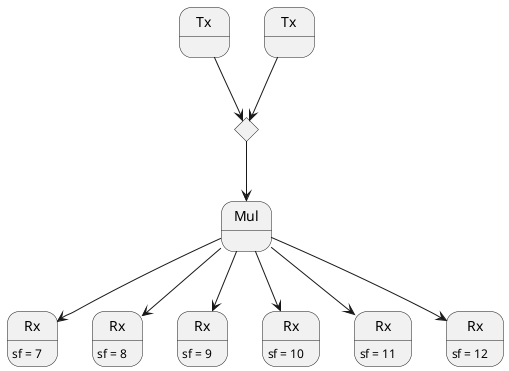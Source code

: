 @startuml
state "Tx" as Tx1
state "Tx" as Tx2
state "Mul" as Mul
state "Rx" as Rx1
state "Rx" as Rx2
state "Rx" as Rx3
state "Rx" as Rx4
state "Rx" as Rx5
state "Rx" as Rx6

Rx1 : sf = 7
Rx2 : sf = 8
Rx3 : sf = 9
Rx4 : sf = 10
Rx5 : sf = 11
Rx6 : sf = 12

state c <<choice>>
 
Tx1 --> c
Tx2 --> c
c --> Mul

Mul --> Rx1
Mul --> Rx2  
Mul --> Rx3
Mul --> Rx4  
Mul --> Rx5
Mul --> Rx6 
@enduml